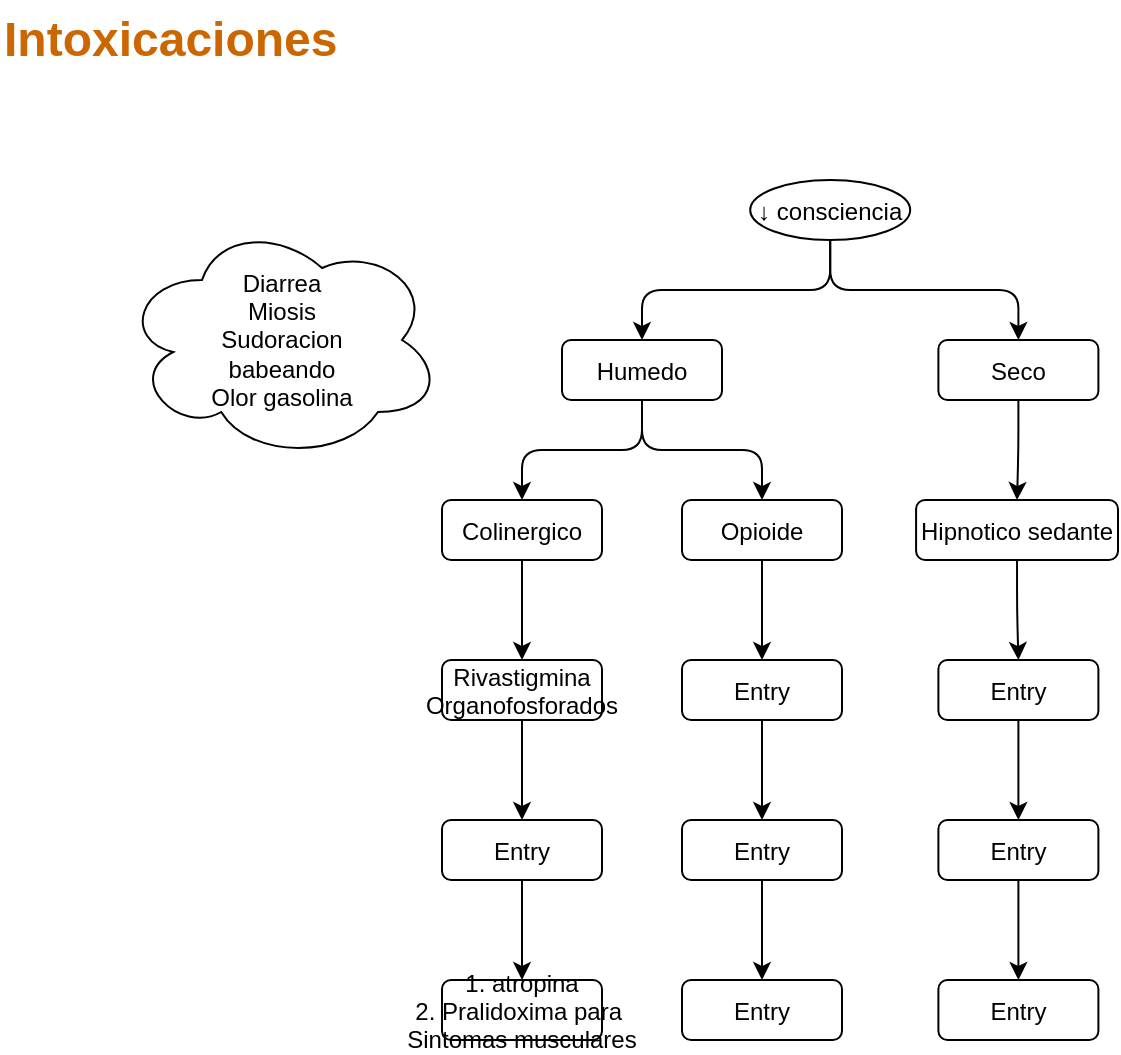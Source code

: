 <mxfile version="21.1.2" type="github">
  <diagram name="Page-1" id="o6SSl2_z5C2vus49G62G">
    <mxGraphModel dx="1434" dy="764" grid="1" gridSize="10" guides="1" tooltips="1" connect="1" arrows="1" fold="1" page="1" pageScale="1" pageWidth="850" pageHeight="1100" math="0" shadow="0">
      <root>
        <mxCell id="0" />
        <mxCell id="1" parent="0" />
        <mxCell id="3uG8G9ZaTZoT1gMZAGrr-1" value="Intoxicaciones" style="text;strokeColor=none;fillColor=none;html=1;fontSize=24;fontStyle=1;verticalAlign=middle;align=left;fontColor=#CC6600;" vertex="1" parent="1">
          <mxGeometry x="40" y="80" width="180" height="40" as="geometry" />
        </mxCell>
        <mxCell id="3uG8G9ZaTZoT1gMZAGrr-2" value="↓ consciencia" style="ellipse" vertex="1" parent="1">
          <mxGeometry x="415.1" y="170" width="80" height="30" as="geometry" />
        </mxCell>
        <mxCell id="3uG8G9ZaTZoT1gMZAGrr-3" value="Humedo" style="rounded=1;" vertex="1" parent="1">
          <mxGeometry x="321.002" y="250" width="80" height="30" as="geometry" />
        </mxCell>
        <mxCell id="3uG8G9ZaTZoT1gMZAGrr-4" value="" style="edgeStyle=elbowEdgeStyle;elbow=vertical;" edge="1" source="3uG8G9ZaTZoT1gMZAGrr-2" target="3uG8G9ZaTZoT1gMZAGrr-3" parent="1">
          <mxGeometry relative="1" as="geometry" />
        </mxCell>
        <mxCell id="3uG8G9ZaTZoT1gMZAGrr-5" value="Seco" style="rounded=1;" vertex="1" parent="1">
          <mxGeometry x="509.198" y="250" width="80" height="30" as="geometry" />
        </mxCell>
        <mxCell id="3uG8G9ZaTZoT1gMZAGrr-6" value="" style="edgeStyle=elbowEdgeStyle;elbow=vertical;" edge="1" source="3uG8G9ZaTZoT1gMZAGrr-2" target="3uG8G9ZaTZoT1gMZAGrr-5" parent="1">
          <mxGeometry relative="1" as="geometry" />
        </mxCell>
        <mxCell id="3uG8G9ZaTZoT1gMZAGrr-7" value="Colinergico" style="rounded=1;" vertex="1" parent="1">
          <mxGeometry x="261.002" y="330" width="80" height="30" as="geometry" />
        </mxCell>
        <mxCell id="3uG8G9ZaTZoT1gMZAGrr-8" value="" style="edgeStyle=elbowEdgeStyle;elbow=vertical;" edge="1" source="3uG8G9ZaTZoT1gMZAGrr-3" target="3uG8G9ZaTZoT1gMZAGrr-7" parent="1">
          <mxGeometry relative="1" as="geometry" />
        </mxCell>
        <mxCell id="3uG8G9ZaTZoT1gMZAGrr-9" value="Opioide" style="rounded=1;" vertex="1" parent="1">
          <mxGeometry x="381.002" y="330" width="80" height="30" as="geometry" />
        </mxCell>
        <mxCell id="3uG8G9ZaTZoT1gMZAGrr-10" value="" style="edgeStyle=elbowEdgeStyle;elbow=vertical;" edge="1" source="3uG8G9ZaTZoT1gMZAGrr-3" target="3uG8G9ZaTZoT1gMZAGrr-9" parent="1">
          <mxGeometry relative="1" as="geometry" />
        </mxCell>
        <mxCell id="3uG8G9ZaTZoT1gMZAGrr-11" value="Hipnotico sedante" style="rounded=1;" vertex="1" parent="1">
          <mxGeometry x="498.04" y="330" width="100.96" height="30" as="geometry" />
        </mxCell>
        <mxCell id="3uG8G9ZaTZoT1gMZAGrr-12" value="" style="edgeStyle=elbowEdgeStyle;elbow=vertical;" edge="1" source="3uG8G9ZaTZoT1gMZAGrr-5" target="3uG8G9ZaTZoT1gMZAGrr-11" parent="1">
          <mxGeometry relative="1" as="geometry" />
        </mxCell>
        <mxCell id="3uG8G9ZaTZoT1gMZAGrr-13" value="Rivastigmina &#xa;Organofosforados" style="rounded=1;" vertex="1" parent="1">
          <mxGeometry x="261.002" y="410" width="80" height="30" as="geometry" />
        </mxCell>
        <mxCell id="3uG8G9ZaTZoT1gMZAGrr-14" value="" style="edgeStyle=elbowEdgeStyle;elbow=vertical;" edge="1" source="3uG8G9ZaTZoT1gMZAGrr-7" target="3uG8G9ZaTZoT1gMZAGrr-13" parent="1">
          <mxGeometry relative="1" as="geometry" />
        </mxCell>
        <mxCell id="3uG8G9ZaTZoT1gMZAGrr-15" value="Entry" style="rounded=1;" vertex="1" parent="1">
          <mxGeometry x="381.002" y="410" width="80" height="30" as="geometry" />
        </mxCell>
        <mxCell id="3uG8G9ZaTZoT1gMZAGrr-16" value="" style="edgeStyle=elbowEdgeStyle;elbow=vertical;" edge="1" source="3uG8G9ZaTZoT1gMZAGrr-9" target="3uG8G9ZaTZoT1gMZAGrr-15" parent="1">
          <mxGeometry relative="1" as="geometry" />
        </mxCell>
        <mxCell id="3uG8G9ZaTZoT1gMZAGrr-17" value="Entry" style="rounded=1;" vertex="1" parent="1">
          <mxGeometry x="261.002" y="490" width="80" height="30" as="geometry" />
        </mxCell>
        <mxCell id="3uG8G9ZaTZoT1gMZAGrr-18" value="" style="edgeStyle=elbowEdgeStyle;elbow=vertical;" edge="1" source="3uG8G9ZaTZoT1gMZAGrr-13" target="3uG8G9ZaTZoT1gMZAGrr-17" parent="1">
          <mxGeometry relative="1" as="geometry" />
        </mxCell>
        <mxCell id="3uG8G9ZaTZoT1gMZAGrr-19" value="Entry" style="rounded=1;" vertex="1" parent="1">
          <mxGeometry x="381.002" y="490" width="80" height="30" as="geometry" />
        </mxCell>
        <mxCell id="3uG8G9ZaTZoT1gMZAGrr-20" value="" style="edgeStyle=elbowEdgeStyle;elbow=vertical;" edge="1" source="3uG8G9ZaTZoT1gMZAGrr-15" target="3uG8G9ZaTZoT1gMZAGrr-19" parent="1">
          <mxGeometry relative="1" as="geometry" />
        </mxCell>
        <mxCell id="3uG8G9ZaTZoT1gMZAGrr-21" value="Entry" style="rounded=1;" vertex="1" parent="1">
          <mxGeometry x="509.198" y="410" width="80" height="30" as="geometry" />
        </mxCell>
        <mxCell id="3uG8G9ZaTZoT1gMZAGrr-22" value="" style="edgeStyle=elbowEdgeStyle;elbow=vertical;" edge="1" source="3uG8G9ZaTZoT1gMZAGrr-11" target="3uG8G9ZaTZoT1gMZAGrr-21" parent="1">
          <mxGeometry relative="1" as="geometry" />
        </mxCell>
        <mxCell id="3uG8G9ZaTZoT1gMZAGrr-23" value="Entry" style="rounded=1;" vertex="1" parent="1">
          <mxGeometry x="509.198" y="490" width="80" height="30" as="geometry" />
        </mxCell>
        <mxCell id="3uG8G9ZaTZoT1gMZAGrr-24" value="" style="edgeStyle=elbowEdgeStyle;elbow=vertical;" edge="1" source="3uG8G9ZaTZoT1gMZAGrr-21" target="3uG8G9ZaTZoT1gMZAGrr-23" parent="1">
          <mxGeometry relative="1" as="geometry" />
        </mxCell>
        <mxCell id="3uG8G9ZaTZoT1gMZAGrr-25" value="1. atropina&#xa;2. Pralidoxima para &#xa;Sintomas musculares" style="rounded=1;" vertex="1" parent="1">
          <mxGeometry x="261.002" y="570" width="80" height="30" as="geometry" />
        </mxCell>
        <mxCell id="3uG8G9ZaTZoT1gMZAGrr-26" value="" style="edgeStyle=elbowEdgeStyle;elbow=vertical;" edge="1" source="3uG8G9ZaTZoT1gMZAGrr-17" target="3uG8G9ZaTZoT1gMZAGrr-25" parent="1">
          <mxGeometry relative="1" as="geometry" />
        </mxCell>
        <mxCell id="3uG8G9ZaTZoT1gMZAGrr-27" value="Entry" style="rounded=1;" vertex="1" parent="1">
          <mxGeometry x="381.002" y="570" width="80" height="30" as="geometry" />
        </mxCell>
        <mxCell id="3uG8G9ZaTZoT1gMZAGrr-28" value="" style="edgeStyle=elbowEdgeStyle;elbow=vertical;" edge="1" source="3uG8G9ZaTZoT1gMZAGrr-19" target="3uG8G9ZaTZoT1gMZAGrr-27" parent="1">
          <mxGeometry relative="1" as="geometry" />
        </mxCell>
        <mxCell id="3uG8G9ZaTZoT1gMZAGrr-29" value="Entry" style="rounded=1;" vertex="1" parent="1">
          <mxGeometry x="509.198" y="570" width="80" height="30" as="geometry" />
        </mxCell>
        <mxCell id="3uG8G9ZaTZoT1gMZAGrr-30" value="" style="edgeStyle=elbowEdgeStyle;elbow=vertical;" edge="1" source="3uG8G9ZaTZoT1gMZAGrr-23" target="3uG8G9ZaTZoT1gMZAGrr-29" parent="1">
          <mxGeometry relative="1" as="geometry" />
        </mxCell>
        <mxCell id="3uG8G9ZaTZoT1gMZAGrr-34" value="Diarrea&lt;br&gt;Miosis&lt;br&gt;Sudoracion&lt;br&gt;babeando&lt;br&gt;Olor gasolina" style="ellipse;shape=cloud;whiteSpace=wrap;html=1;" vertex="1" parent="1">
          <mxGeometry x="101" y="190" width="160" height="120" as="geometry" />
        </mxCell>
      </root>
    </mxGraphModel>
  </diagram>
</mxfile>

